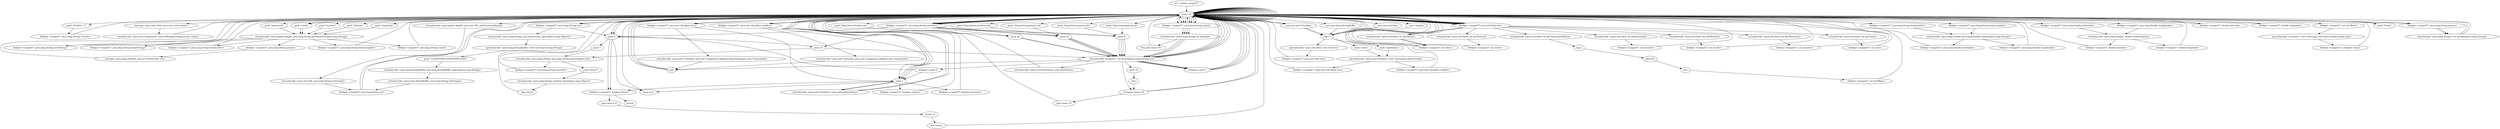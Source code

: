 digraph "" {
    "r0 := @this: sunpol17"
    "load.r r0"
    "r0 := @this: sunpol17"->"load.r r0";
    "push \"SunPol 1.7\""
    "load.r r0"->"push \"SunPol 1.7\"";
    "fieldput <sunpol17: java.lang.String versStr>"
    "push \"SunPol 1.7\""->"fieldput <sunpol17: java.lang.String versStr>";
    "fieldput <sunpol17: java.lang.String versStr>"->"load.r r0";
    "staticget <java.awt.Color: java.awt.Color white>"
    "load.r r0"->"staticget <java.awt.Color: java.awt.Color white>";
    "virtualinvoke <java.awt.Component: void setBackground(java.awt.Color)>"
    "staticget <java.awt.Color: java.awt.Color white>"->"virtualinvoke <java.awt.Component: void setBackground(java.awt.Color)>";
    "virtualinvoke <java.awt.Component: void setBackground(java.awt.Color)>"->"load.r r0";
    "load.r r0"->"load.r r0";
    "push \"email\""
    "load.r r0"->"push \"email\"";
    "virtualinvoke <java.applet.Applet: java.lang.String getParameter(java.lang.String)>"
    "push \"email\""->"virtualinvoke <java.applet.Applet: java.lang.String getParameter(java.lang.String)>";
    "fieldput <sunpol17: java.lang.String userString>"
    "virtualinvoke <java.applet.Applet: java.lang.String getParameter(java.lang.String)>"->"fieldput <sunpol17: java.lang.String userString>";
    "fieldput <sunpol17: java.lang.String userString>"->"load.r r0";
    "load.r r0"->"load.r r0";
    "push \"location\""
    "load.r r0"->"push \"location\"";
    "push \"location\""->"virtualinvoke <java.applet.Applet: java.lang.String getParameter(java.lang.String)>";
    "fieldput <sunpol17: java.lang.String homeString>"
    "virtualinvoke <java.applet.Applet: java.lang.String getParameter(java.lang.String)>"->"fieldput <sunpol17: java.lang.String homeString>";
    "fieldput <sunpol17: java.lang.String homeString>"->"load.r r0";
    "load.r r0"->"load.r r0";
    "push \"latitude\""
    "load.r r0"->"push \"latitude\"";
    "push \"latitude\""->"virtualinvoke <java.applet.Applet: java.lang.String getParameter(java.lang.String)>";
    "fieldput <sunpol17: java.lang.String homeLatStr>"
    "virtualinvoke <java.applet.Applet: java.lang.String getParameter(java.lang.String)>"->"fieldput <sunpol17: java.lang.String homeLatStr>";
    "fieldput <sunpol17: java.lang.String homeLatStr>"->"load.r r0";
    "load.r r0"->"load.r r0";
    "push \"longitude\""
    "load.r r0"->"push \"longitude\"";
    "push \"longitude\""->"virtualinvoke <java.applet.Applet: java.lang.String getParameter(java.lang.String)>";
    "fieldput <sunpol17: java.lang.String homeLongStr>"
    "virtualinvoke <java.applet.Applet: java.lang.String getParameter(java.lang.String)>"->"fieldput <sunpol17: java.lang.String homeLongStr>";
    "fieldput <sunpol17: java.lang.String homeLongStr>"->"load.r r0";
    "load.r r0"->"load.r r0";
    "virtualinvoke <java.applet.Applet: java.net.URL getDocumentBase()>"
    "load.r r0"->"virtualinvoke <java.applet.Applet: java.net.URL getDocumentBase()>";
    "virtualinvoke <java.net.URL: java.lang.String toString()>"
    "virtualinvoke <java.applet.Applet: java.net.URL getDocumentBase()>"->"virtualinvoke <java.net.URL: java.lang.String toString()>";
    "fieldput <sunpol17: java.lang.String str>"
    "virtualinvoke <java.net.URL: java.lang.String toString()>"->"fieldput <sunpol17: java.lang.String str>";
    "fieldput <sunpol17: java.lang.String str>"->"load.r r0";
    "new java.lang.StringBuffer"
    "load.r r0"->"new java.lang.StringBuffer";
    "dup1.r"
    "new java.lang.StringBuffer"->"dup1.r";
    "dup1.r"->"load.r r0";
    "fieldget <sunpol17: java.lang.String str>"
    "load.r r0"->"fieldget <sunpol17: java.lang.String str>";
    "staticinvoke <java.lang.String: java.lang.String valueOf(java.lang.Object)>"
    "fieldget <sunpol17: java.lang.String str>"->"staticinvoke <java.lang.String: java.lang.String valueOf(java.lang.Object)>";
    "specialinvoke <java.lang.StringBuffer: void <init>(java.lang.String)>"
    "staticinvoke <java.lang.String: java.lang.String valueOf(java.lang.Object)>"->"specialinvoke <java.lang.StringBuffer: void <init>(java.lang.String)>";
    "push \"1234567890123456789012345\""
    "specialinvoke <java.lang.StringBuffer: void <init>(java.lang.String)>"->"push \"1234567890123456789012345\"";
    "virtualinvoke <java.lang.StringBuffer: java.lang.StringBuffer append(java.lang.String)>"
    "push \"1234567890123456789012345\""->"virtualinvoke <java.lang.StringBuffer: java.lang.StringBuffer append(java.lang.String)>";
    "virtualinvoke <java.lang.StringBuffer: java.lang.String toString()>"
    "virtualinvoke <java.lang.StringBuffer: java.lang.StringBuffer append(java.lang.String)>"->"virtualinvoke <java.lang.StringBuffer: java.lang.String toString()>";
    "virtualinvoke <java.lang.StringBuffer: java.lang.String toString()>"->"fieldput <sunpol17: java.lang.String str>";
    "fieldput <sunpol17: java.lang.String str>"->"load.r r0";
    "load.r r0"->"load.r r0";
    "load.r r0"->"fieldget <sunpol17: java.lang.String str>";
    "push 0"
    "fieldget <sunpol17: java.lang.String str>"->"push 0";
    "push 27"
    "push 0"->"push 27";
    "virtualinvoke <java.lang.String: java.lang.String substring(int,int)>"
    "push 27"->"virtualinvoke <java.lang.String: java.lang.String substring(int,int)>";
    "fieldput <sunpol17: java.lang.String wwwStr>"
    "virtualinvoke <java.lang.String: java.lang.String substring(int,int)>"->"fieldput <sunpol17: java.lang.String wwwStr>";
    "fieldput <sunpol17: java.lang.String wwwStr>"->"load.r r0";
    "new java.util.Date"
    "load.r r0"->"new java.util.Date";
    "new java.util.Date"->"dup1.r";
    "specialinvoke <java.util.Date: void <init>()>"
    "dup1.r"->"specialinvoke <java.util.Date: void <init>()>";
    "fieldput <sunpol17: java.util.Date dat>"
    "specialinvoke <java.util.Date: void <init>()>"->"fieldput <sunpol17: java.util.Date dat>";
    "fieldput <sunpol17: java.util.Date dat>"->"load.r r0";
    "load.r r0"->"load.r r0";
    "fieldget <sunpol17: java.util.Date dat>"
    "load.r r0"->"fieldget <sunpol17: java.util.Date dat>";
    "virtualinvoke <java.util.Date: int getDate()>"
    "fieldget <sunpol17: java.util.Date dat>"->"virtualinvoke <java.util.Date: int getDate()>";
    "fieldput <sunpol17: int date>"
    "virtualinvoke <java.util.Date: int getDate()>"->"fieldput <sunpol17: int date>";
    "fieldput <sunpol17: int date>"->"load.r r0";
    "load.r r0"->"load.r r0";
    "load.r r0"->"fieldget <sunpol17: java.util.Date dat>";
    "virtualinvoke <java.util.Date: int getHours()>"
    "fieldget <sunpol17: java.util.Date dat>"->"virtualinvoke <java.util.Date: int getHours()>";
    "fieldput <sunpol17: int hours>"
    "virtualinvoke <java.util.Date: int getHours()>"->"fieldput <sunpol17: int hours>";
    "fieldput <sunpol17: int hours>"->"load.r r0";
    "load.r r0"->"load.r r0";
    "load.r r0"->"fieldget <sunpol17: java.util.Date dat>";
    "virtualinvoke <java.util.Date: int getMinutes()>"
    "fieldget <sunpol17: java.util.Date dat>"->"virtualinvoke <java.util.Date: int getMinutes()>";
    "fieldput <sunpol17: int minutes>"
    "virtualinvoke <java.util.Date: int getMinutes()>"->"fieldput <sunpol17: int minutes>";
    "fieldput <sunpol17: int minutes>"->"load.r r0";
    "load.r r0"->"load.r r0";
    "load.r r0"->"fieldget <sunpol17: java.util.Date dat>";
    "fieldget <sunpol17: java.util.Date dat>"->"virtualinvoke <java.util.Date: int getDate()>";
    "virtualinvoke <java.util.Date: int getDate()>"->"fieldput <sunpol17: int date>";
    "fieldput <sunpol17: int date>"->"load.r r0";
    "load.r r0"->"load.r r0";
    "load.r r0"->"fieldget <sunpol17: java.util.Date dat>";
    "virtualinvoke <java.util.Date: int getMonth()>"
    "fieldget <sunpol17: java.util.Date dat>"->"virtualinvoke <java.util.Date: int getMonth()>";
    "fieldput <sunpol17: int month>"
    "virtualinvoke <java.util.Date: int getMonth()>"->"fieldput <sunpol17: int month>";
    "fieldput <sunpol17: int month>"->"load.r r0";
    "load.r r0"->"load.r r0";
    "load.r r0"->"fieldget <sunpol17: java.util.Date dat>";
    "virtualinvoke <java.util.Date: int getYear()>"
    "fieldget <sunpol17: java.util.Date dat>"->"virtualinvoke <java.util.Date: int getYear()>";
    "fieldput <sunpol17: int year>"
    "virtualinvoke <java.util.Date: int getYear()>"->"fieldput <sunpol17: int year>";
    "fieldput <sunpol17: int year>"->"load.r r0";
    "load.r r0"->"load.r r0";
    "load.r r0"->"fieldget <sunpol17: java.util.Date dat>";
    "virtualinvoke <java.util.Date: int getSeconds()>"
    "fieldget <sunpol17: java.util.Date dat>"->"virtualinvoke <java.util.Date: int getSeconds()>";
    "fieldput <sunpol17: int seconds>"
    "virtualinvoke <java.util.Date: int getSeconds()>"->"fieldput <sunpol17: int seconds>";
    "fieldput <sunpol17: int seconds>"->"load.r r0";
    "load.r r0"->"load.r r0";
    "fieldget <sunpol17: java.lang.String homeLatStr>"
    "load.r r0"->"fieldget <sunpol17: java.lang.String homeLatStr>";
    "staticinvoke <java.lang.Double: java.lang.Double valueOf(java.lang.String)>"
    "fieldget <sunpol17: java.lang.String homeLatStr>"->"staticinvoke <java.lang.Double: java.lang.Double valueOf(java.lang.String)>";
    "fieldput <sunpol17: java.lang.Double latDouble>"
    "staticinvoke <java.lang.Double: java.lang.Double valueOf(java.lang.String)>"->"fieldput <sunpol17: java.lang.Double latDouble>";
    "fieldput <sunpol17: java.lang.Double latDouble>"->"load.r r0";
    "load.r r0"->"load.r r0";
    "fieldget <sunpol17: java.lang.Double latDouble>"
    "load.r r0"->"fieldget <sunpol17: java.lang.Double latDouble>";
    "virtualinvoke <java.lang.Double: double doubleValue()>"
    "fieldget <sunpol17: java.lang.Double latDouble>"->"virtualinvoke <java.lang.Double: double doubleValue()>";
    "fieldput <sunpol17: double latitude>"
    "virtualinvoke <java.lang.Double: double doubleValue()>"->"fieldput <sunpol17: double latitude>";
    "fieldput <sunpol17: double latitude>"->"load.r r0";
    "load.r r0"->"load.r r0";
    "fieldget <sunpol17: java.lang.String homeLongStr>"
    "load.r r0"->"fieldget <sunpol17: java.lang.String homeLongStr>";
    "fieldget <sunpol17: java.lang.String homeLongStr>"->"staticinvoke <java.lang.Double: java.lang.Double valueOf(java.lang.String)>";
    "fieldput <sunpol17: java.lang.Double longDouble>"
    "staticinvoke <java.lang.Double: java.lang.Double valueOf(java.lang.String)>"->"fieldput <sunpol17: java.lang.Double longDouble>";
    "fieldput <sunpol17: java.lang.Double longDouble>"->"load.r r0";
    "load.r r0"->"load.r r0";
    "fieldget <sunpol17: java.lang.Double longDouble>"
    "load.r r0"->"fieldget <sunpol17: java.lang.Double longDouble>";
    "fieldget <sunpol17: java.lang.Double longDouble>"->"virtualinvoke <java.lang.Double: double doubleValue()>";
    "fieldput <sunpol17: double longitude>"
    "virtualinvoke <java.lang.Double: double doubleValue()>"->"fieldput <sunpol17: double longitude>";
    "fieldput <sunpol17: double longitude>"->"load.r r0";
    "load.r r0"->"load.r r0";
    "load.r r0"->"fieldget <sunpol17: java.util.Date dat>";
    "virtualinvoke <java.util.Date: int getTimezoneOffset()>"
    "fieldget <sunpol17: java.util.Date dat>"->"virtualinvoke <java.util.Date: int getTimezoneOffset()>";
    "neg.i"
    "virtualinvoke <java.util.Date: int getTimezoneOffset()>"->"neg.i";
    "push 60"
    "neg.i"->"push 60";
    "div.i"
    "push 60"->"div.i";
    "fieldput <sunpol17: int locOffset>"
    "div.i"->"fieldput <sunpol17: int locOffset>";
    "fieldput <sunpol17: int locOffset>"->"load.r r0";
    "new compute"
    "load.r r0"->"new compute";
    "new compute"->"dup1.r";
    "dup1.r"->"load.r r0";
    "load.r r0"->"fieldget <sunpol17: java.util.Date dat>";
    "fieldget <sunpol17: java.util.Date dat>"->"load.r r0";
    "fieldget <sunpol17: double latitude>"
    "load.r r0"->"fieldget <sunpol17: double latitude>";
    "fieldget <sunpol17: double latitude>"->"load.r r0";
    "fieldget <sunpol17: double longitude>"
    "load.r r0"->"fieldget <sunpol17: double longitude>";
    "fieldget <sunpol17: double longitude>"->"load.r r0";
    "fieldget <sunpol17: int locOffset>"
    "load.r r0"->"fieldget <sunpol17: int locOffset>";
    "specialinvoke <compute: void <init>(java.util.Date,double,double,int)>"
    "fieldget <sunpol17: int locOffset>"->"specialinvoke <compute: void <init>(java.util.Date,double,double,int)>";
    "fieldput <sunpol17: compute comp>"
    "specialinvoke <compute: void <init>(java.util.Date,double,double,int)>"->"fieldput <sunpol17: compute comp>";
    "fieldput <sunpol17: compute comp>"->"load.r r0";
    "new java.awt.Checkbox"
    "load.r r0"->"new java.awt.Checkbox";
    "new java.awt.Checkbox"->"dup1.r";
    "push \"zoom\""
    "dup1.r"->"push \"zoom\"";
    "specialinvoke <java.awt.Checkbox: void <init>(java.lang.String)>"
    "push \"zoom\""->"specialinvoke <java.awt.Checkbox: void <init>(java.lang.String)>";
    "fieldput <sunpol17: java.awt.Checkbox box>"
    "specialinvoke <java.awt.Checkbox: void <init>(java.lang.String)>"->"fieldput <sunpol17: java.awt.Checkbox box>";
    "fieldput <sunpol17: java.awt.Checkbox box>"->"load.r r0";
    "push \"North\""
    "load.r r0"->"push \"North\"";
    "push \"North\""->"load.r r0";
    "fieldget <sunpol17: java.awt.Checkbox box>"
    "load.r r0"->"fieldget <sunpol17: java.awt.Checkbox box>";
    "virtualinvoke <java.awt.Container: java.awt.Component add(java.lang.String,java.awt.Component)>"
    "fieldget <sunpol17: java.awt.Checkbox box>"->"virtualinvoke <java.awt.Container: java.awt.Component add(java.lang.String,java.awt.Component)>";
    "pop"
    "virtualinvoke <java.awt.Container: java.awt.Component add(java.lang.String,java.awt.Component)>"->"pop";
    "pop"->"load.r r0";
    "load.r r0"->"fieldget <sunpol17: java.awt.Checkbox box>";
    "push 1"
    "fieldget <sunpol17: java.awt.Checkbox box>"->"push 1";
    "virtualinvoke <java.awt.Checkbox: void setState(boolean)>"
    "push 1"->"virtualinvoke <java.awt.Checkbox: void setState(boolean)>";
    "virtualinvoke <java.awt.Checkbox: void setState(boolean)>"->"load.r r0";
    "load.r r0"->"new java.awt.Checkbox";
    "new java.awt.Checkbox"->"dup1.r";
    "push \"Analemma\""
    "dup1.r"->"push \"Analemma\"";
    "push \"Analemma\""->"specialinvoke <java.awt.Checkbox: void <init>(java.lang.String)>";
    "fieldput <sunpol17: java.awt.Checkbox anaBox>"
    "specialinvoke <java.awt.Checkbox: void <init>(java.lang.String)>"->"fieldput <sunpol17: java.awt.Checkbox anaBox>";
    "fieldput <sunpol17: java.awt.Checkbox anaBox>"->"load.r r0";
    "load.r r0"->"load.r r0";
    "fieldget <sunpol17: java.awt.Checkbox anaBox>"
    "load.r r0"->"fieldget <sunpol17: java.awt.Checkbox anaBox>";
    "virtualinvoke <java.awt.Container: java.awt.Component add(java.awt.Component)>"
    "fieldget <sunpol17: java.awt.Checkbox anaBox>"->"virtualinvoke <java.awt.Container: java.awt.Component add(java.awt.Component)>";
    "virtualinvoke <java.awt.Container: java.awt.Component add(java.awt.Component)>"->"pop";
    "pop"->"load.r r0";
    "load.r r0"->"fieldget <sunpol17: java.awt.Checkbox anaBox>";
    "fieldget <sunpol17: java.awt.Checkbox anaBox>"->"push 1";
    "push 1"->"virtualinvoke <java.awt.Checkbox: void setState(boolean)>";
    "virtualinvoke <java.awt.Checkbox: void setState(boolean)>"->"load.r r0";
    "load.r r0"->"load.r r0";
    "load.r r0"->"push \"email\"";
    "push \"email\""->"virtualinvoke <java.applet.Applet: java.lang.String getParameter(java.lang.String)>";
    "fieldput <sunpol17: java.lang.String email>"
    "virtualinvoke <java.applet.Applet: java.lang.String getParameter(java.lang.String)>"->"fieldput <sunpol17: java.lang.String email>";
    "fieldput <sunpol17: java.lang.String email>"->"load.r r0";
    "load.r r0"->"load.r r0";
    "push \"password\""
    "load.r r0"->"push \"password\"";
    "push \"password\""->"virtualinvoke <java.applet.Applet: java.lang.String getParameter(java.lang.String)>";
    "fieldput <sunpol17: java.lang.String param>"
    "virtualinvoke <java.applet.Applet: java.lang.String getParameter(java.lang.String)>"->"fieldput <sunpol17: java.lang.String param>";
    "staticget <java.lang.System: java.io.PrintStream out>"
    "fieldput <sunpol17: java.lang.String param>"->"staticget <java.lang.System: java.io.PrintStream out>";
    "staticget <java.lang.System: java.io.PrintStream out>"->"load.r r0";
    "load.r r0"->"load.r r0";
    "fieldget <sunpol17: java.lang.String email>"
    "load.r r0"->"fieldget <sunpol17: java.lang.String email>";
    "fieldget <sunpol17: java.lang.String email>"->"load.r r0";
    "load.r r0"->"fieldget <sunpol17: java.lang.String email>";
    "virtualinvoke <java.lang.String: int length()>"
    "fieldget <sunpol17: java.lang.String email>"->"virtualinvoke <java.lang.String: int length()>";
    "virtualinvoke <sunpol17: int formula(java.lang.String,int)>"
    "virtualinvoke <java.lang.String: int length()>"->"virtualinvoke <sunpol17: int formula(java.lang.String,int)>";
    "virtualinvoke <java.io.PrintStream: void println(int)>"
    "virtualinvoke <sunpol17: int formula(java.lang.String,int)>"->"virtualinvoke <java.io.PrintStream: void println(int)>";
    "virtualinvoke <java.io.PrintStream: void println(int)>"->"load.r r0";
    "load.r r0"->"load.r r0";
    "fieldget <sunpol17: java.lang.String wwwStr>"
    "load.r r0"->"fieldget <sunpol17: java.lang.String wwwStr>";
    "fieldget <sunpol17: java.lang.String wwwStr>"->"push 27";
    "push 27"->"virtualinvoke <sunpol17: int formula(java.lang.String,int)>";
    "virtualinvoke <sunpol17: int formula(java.lang.String,int)>"->"pop";
    "pop"->"load.r r0";
    "load.r r0"->"load.r r0";
    "load.r r0"->"fieldget <sunpol17: java.lang.String wwwStr>";
    "push 22"
    "fieldget <sunpol17: java.lang.String wwwStr>"->"push 22";
    "push 22"->"virtualinvoke <sunpol17: int formula(java.lang.String,int)>";
    "virtualinvoke <sunpol17: int formula(java.lang.String,int)>"->"load.r r0";
    "push \"http://www.GeoAstro.de\""
    "load.r r0"->"push \"http://www.GeoAstro.de\"";
    "push \"http://www.GeoAstro.de\""->"push 22";
    "push 22"->"virtualinvoke <sunpol17: int formula(java.lang.String,int)>";
    "ifcmpeq.i push 1"
    "virtualinvoke <sunpol17: int formula(java.lang.String,int)>"->"ifcmpeq.i push 1";
    "ifcmpeq.i push 1"->"load.r r0";
    "load.r r0"->"load.r r0";
    "load.r r0"->"fieldget <sunpol17: java.lang.String wwwStr>";
    "fieldget <sunpol17: java.lang.String wwwStr>"->"push 22";
    "push 22"->"virtualinvoke <sunpol17: int formula(java.lang.String,int)>";
    "virtualinvoke <sunpol17: int formula(java.lang.String,int)>"->"load.r r0";
    "push \"http://www.geoastro.de\""
    "load.r r0"->"push \"http://www.geoastro.de\"";
    "push \"http://www.geoastro.de\""->"push 22";
    "push 22"->"virtualinvoke <sunpol17: int formula(java.lang.String,int)>";
    "virtualinvoke <sunpol17: int formula(java.lang.String,int)>"->"ifcmpeq.i push 1";
    "ifcmpeq.i push 1"->"load.r r0";
    "load.r r0"->"load.r r0";
    "load.r r0"->"fieldget <sunpol17: java.lang.String wwwStr>";
    "push 21"
    "fieldget <sunpol17: java.lang.String wwwStr>"->"push 21";
    "push 21"->"virtualinvoke <sunpol17: int formula(java.lang.String,int)>";
    "virtualinvoke <sunpol17: int formula(java.lang.String,int)>"->"load.r r0";
    "push \"http://www.jgiesen.de\""
    "load.r r0"->"push \"http://www.jgiesen.de\"";
    "push \"http://www.jgiesen.de\""->"push 21";
    "push 21"->"virtualinvoke <sunpol17: int formula(java.lang.String,int)>";
    "virtualinvoke <sunpol17: int formula(java.lang.String,int)>"->"ifcmpeq.i push 1";
    "ifcmpeq.i push 1"->"load.r r0";
    "load.r r0"->"load.r r0";
    "load.r r0"->"fieldget <sunpol17: java.lang.String wwwStr>";
    "fieldget <sunpol17: java.lang.String wwwStr>"->"push 21";
    "push 21"->"virtualinvoke <sunpol17: int formula(java.lang.String,int)>";
    "virtualinvoke <sunpol17: int formula(java.lang.String,int)>"->"load.r r0";
    "push \"http://www.j-giesen.de\""
    "load.r r0"->"push \"http://www.j-giesen.de\"";
    "push \"http://www.j-giesen.de\""->"push 21";
    "push 21"->"virtualinvoke <sunpol17: int formula(java.lang.String,int)>";
    "virtualinvoke <sunpol17: int formula(java.lang.String,int)>"->"ifcmpeq.i push 1";
    "ifcmpeq.i push 1"->"load.r r0";
    "load.r r0"->"load.r r0";
    "load.r r0"->"fieldget <sunpol17: java.lang.String wwwStr>";
    "push 20"
    "fieldget <sunpol17: java.lang.String wwwStr>"->"push 20";
    "push 20"->"virtualinvoke <sunpol17: int formula(java.lang.String,int)>";
    "virtualinvoke <sunpol17: int formula(java.lang.String,int)>"->"load.r r0";
    "push \"http://www.SciAm.com\""
    "load.r r0"->"push \"http://www.SciAm.com\"";
    "push \"http://www.SciAm.com\""->"push 20";
    "push 20"->"virtualinvoke <sunpol17: int formula(java.lang.String,int)>";
    "ifcmpne.i push 0"
    "virtualinvoke <sunpol17: int formula(java.lang.String,int)>"->"ifcmpne.i push 0";
    "ifcmpne.i push 0"->"push 1";
    "store.b z1"
    "push 1"->"store.b z1";
    "store.b z1"->"load.r r0";
    "load.r r0"->"push 1";
    "fieldput <sunpol17: boolean online>"
    "push 1"->"fieldput <sunpol17: boolean online>";
    "fieldput <sunpol17: boolean online>"->"load.r r0";
    "load.r r0"->"push 0";
    "fieldput <sunpol17: boolean demo>"
    "push 0"->"fieldput <sunpol17: boolean demo>";
    "goto load.b z1"
    "fieldput <sunpol17: boolean demo>"->"goto load.b z1";
    "load.b z1"
    "goto load.b z1"->"load.b z1";
    "ifne return"
    "load.b z1"->"ifne return";
    "ifne return"->"load.r r0";
    "load.r r0"->"fieldget <sunpol17: java.lang.String email>";
    "fieldget <sunpol17: java.lang.String email>"->"virtualinvoke <java.lang.String: int length()>";
    "ifeq goto load.r r0"
    "virtualinvoke <java.lang.String: int length()>"->"ifeq goto load.r r0";
    "ifeq goto load.r r0"->"load.r r0";
    "fieldget <sunpol17: java.lang.String param>"
    "load.r r0"->"fieldget <sunpol17: java.lang.String param>";
    "staticinvoke <java.lang.Integer: int parseInt(java.lang.String)>"
    "fieldget <sunpol17: java.lang.String param>"->"staticinvoke <java.lang.Integer: int parseInt(java.lang.String)>";
    "staticinvoke <java.lang.Integer: int parseInt(java.lang.String)>"->"load.r r0";
    "load.r r0"->"load.r r0";
    "load.r r0"->"fieldget <sunpol17: java.lang.String email>";
    "fieldget <sunpol17: java.lang.String email>"->"load.r r0";
    "load.r r0"->"fieldget <sunpol17: java.lang.String email>";
    "fieldget <sunpol17: java.lang.String email>"->"virtualinvoke <java.lang.String: int length()>";
    "virtualinvoke <java.lang.String: int length()>"->"virtualinvoke <sunpol17: int formula(java.lang.String,int)>";
    "ifcmpeq.i load.r r0"
    "virtualinvoke <sunpol17: int formula(java.lang.String,int)>"->"ifcmpeq.i load.r r0";
    "ifcmpeq.i load.r r0"->"load.r r0";
    "load.r r0"->"fieldget <sunpol17: java.lang.String param>";
    "fieldget <sunpol17: java.lang.String param>"->"staticinvoke <java.lang.Integer: int parseInt(java.lang.String)>";
    "staticinvoke <java.lang.Integer: int parseInt(java.lang.String)>"->"load.r r0";
    "load.r r0"->"load.r r0";
    "load.r r0"->"fieldget <sunpol17: java.lang.String email>";
    "fieldget <sunpol17: java.lang.String email>"->"load.r r0";
    "load.r r0"->"fieldget <sunpol17: java.lang.String email>";
    "fieldget <sunpol17: java.lang.String email>"->"virtualinvoke <java.lang.String: int length()>";
    "virtualinvoke <java.lang.String: int length()>"->"virtualinvoke <sunpol17: int formula(java.lang.String,int)>";
    "push 10"
    "virtualinvoke <sunpol17: int formula(java.lang.String,int)>"->"push 10";
    "sub.i"
    "push 10"->"sub.i";
    "sub.i"->"ifcmpeq.i load.r r0";
    "goto load.r r0"
    "ifcmpeq.i load.r r0"->"goto load.r r0";
    "goto load.r r0"->"load.r r0";
    "load.r r0"->"fieldget <sunpol17: java.lang.String wwwStr>";
    "fieldget <sunpol17: java.lang.String wwwStr>"->"push 0";
    "push 7"
    "push 0"->"push 7";
    "push 7"->"virtualinvoke <java.lang.String: java.lang.String substring(int,int)>";
    "push \"http://\""
    "virtualinvoke <java.lang.String: java.lang.String substring(int,int)>"->"push \"http://\"";
    "virtualinvoke <java.lang.String: boolean equals(java.lang.Object)>"
    "push \"http://\""->"virtualinvoke <java.lang.String: boolean equals(java.lang.Object)>";
    "ifeq return"
    "virtualinvoke <java.lang.String: boolean equals(java.lang.Object)>"->"ifeq return";
    "ifeq return"->"load.r r0";
    "load.r r0"->"push 1";
    "push 1"->"fieldput <sunpol17: boolean demo>";
    "return"
    "fieldput <sunpol17: boolean demo>"->"return";
    "ifcmpeq.i load.r r0"->"load.r r0";
    "load.r r0"->"push 1";
    "fieldput <sunpol17: boolean licensed>"
    "push 1"->"fieldput <sunpol17: boolean licensed>";
    "fieldput <sunpol17: boolean licensed>"->"load.r r0";
    "load.r r0"->"push 0";
    "push 0"->"fieldput <sunpol17: boolean demo>";
    "ifcmpne.i push 0"->"push 0";
    "push 0"->"store.b z1";
}
